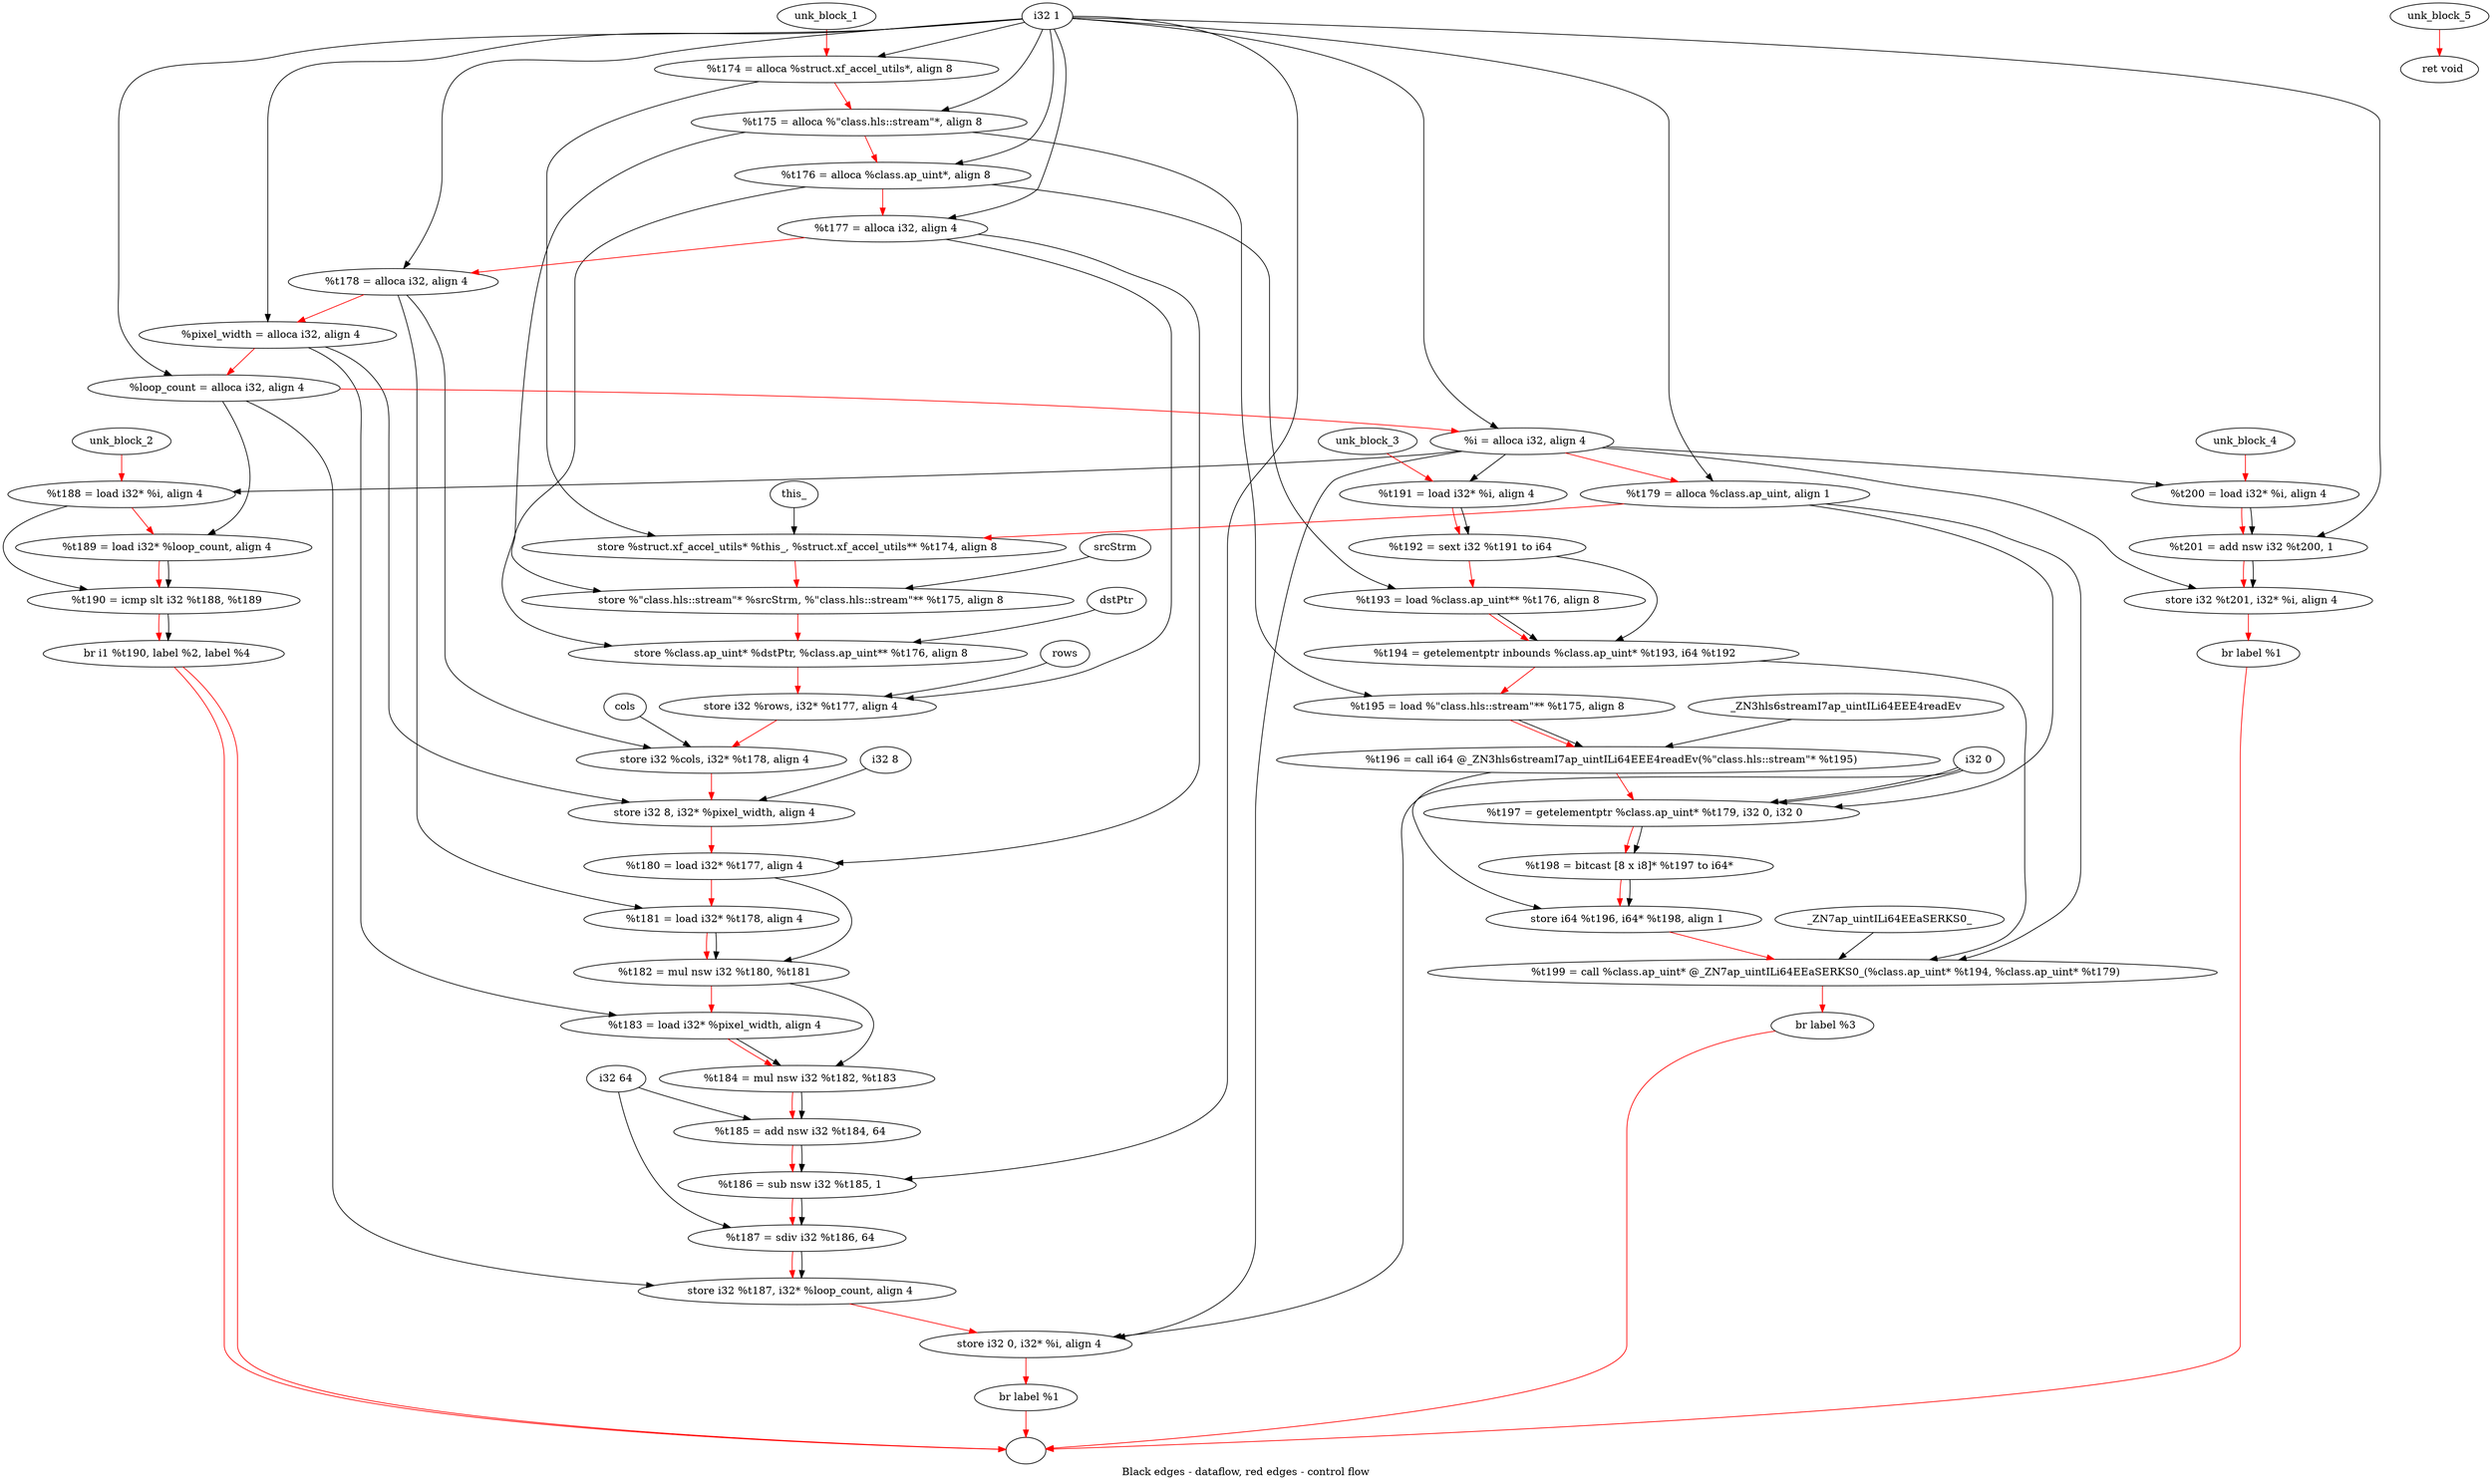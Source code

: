 digraph G {
compound=true
label="Black edges - dataflow, red edges - control flow"
"t174" [label="  %t174 = alloca %struct.xf_accel_utils*, align 8"]
"t175" [label="  %t175 = alloca %\"class.hls::stream\"*, align 8"]
"t176" [label="  %t176 = alloca %class.ap_uint*, align 8"]
"t177" [label="  %t177 = alloca i32, align 4"]
"t178" [label="  %t178 = alloca i32, align 4"]
"pixel_width" [label="  %pixel_width = alloca i32, align 4"]
"loop_count" [label="  %loop_count = alloca i32, align 4"]
"i" [label="  %i = alloca i32, align 4"]
"t179" [label="  %t179 = alloca %class.ap_uint, align 1"]
"_1" [label="  store %struct.xf_accel_utils* %this_, %struct.xf_accel_utils** %t174, align 8"]
"_2" [label="  store %\"class.hls::stream\"* %srcStrm, %\"class.hls::stream\"** %t175, align 8"]
"_3" [label="  store %class.ap_uint* %dstPtr, %class.ap_uint** %t176, align 8"]
"_4" [label="  store i32 %rows, i32* %t177, align 4"]
"_5" [label="  store i32 %cols, i32* %t178, align 4"]
"_6" [label="  store i32 8, i32* %pixel_width, align 4"]
"t180" [label="  %t180 = load i32* %t177, align 4"]
"t181" [label="  %t181 = load i32* %t178, align 4"]
"t182" [label="  %t182 = mul nsw i32 %t180, %t181"]
"t183" [label="  %t183 = load i32* %pixel_width, align 4"]
"t184" [label="  %t184 = mul nsw i32 %t182, %t183"]
"t185" [label="  %t185 = add nsw i32 %t184, 64"]
"t186" [label="  %t186 = sub nsw i32 %t185, 1"]
"t187" [label="  %t187 = sdiv i32 %t186, 64"]
"_7" [label="  store i32 %t187, i32* %loop_count, align 4"]
"_8" [label="  store i32 0, i32* %i, align 4"]
"_9" [label="  br label %1"]
"unk_block_1" -> "t174"[color=red]
"i32 1" -> "t174"
"t174" -> "t175"[color=red weight=2]
"i32 1" -> "t175"
"t175" -> "t176"[color=red weight=2]
"i32 1" -> "t176"
"t176" -> "t177"[color=red weight=2]
"i32 1" -> "t177"
"t177" -> "t178"[color=red weight=2]
"i32 1" -> "t178"
"t178" -> "pixel_width"[color=red weight=2]
"i32 1" -> "pixel_width"
"pixel_width" -> "loop_count"[color=red weight=2]
"i32 1" -> "loop_count"
"loop_count" -> "i"[color=red weight=2]
"i32 1" -> "i"
"i" -> "t179"[color=red weight=2]
"i32 1" -> "t179"
"t179" -> "_1"[color=red weight=2]
"this_" -> "_1"
"t174" -> "_1"
"_1" -> "_2"[color=red weight=2]
"srcStrm" -> "_2"
"t175" -> "_2"
"_2" -> "_3"[color=red weight=2]
"dstPtr" -> "_3"
"t176" -> "_3"
"_3" -> "_4"[color=red weight=2]
"rows" -> "_4"
"t177" -> "_4"
"_4" -> "_5"[color=red weight=2]
"cols" -> "_5"
"t178" -> "_5"
"_5" -> "_6"[color=red weight=2]
"i32 8" -> "_6"
"pixel_width" -> "_6"
"_6" -> "t180"[color=red weight=2]
"t177" -> "t180"
"t180" -> "t181"[color=red weight=2]
"t178" -> "t181"
"t181" -> "t182"[color=red weight=2]
"t180" -> "t182"
"t181" -> "t182"
"t182" -> "t183"[color=red weight=2]
"pixel_width" -> "t183"
"t183" -> "t184"[color=red weight=2]
"t182" -> "t184"
"t183" -> "t184"
"t184" -> "t185"[color=red weight=2]
"t184" -> "t185"
"i32 64" -> "t185"
"t185" -> "t186"[color=red weight=2]
"t185" -> "t186"
"i32 1" -> "t186"
"t186" -> "t187"[color=red weight=2]
"t186" -> "t187"
"i32 64" -> "t187"
"t187" -> "_7"[color=red weight=2]
"t187" -> "_7"
"loop_count" -> "_7"
"_7" -> "_8"[color=red weight=2]
"i32 0" -> "_8"
"i" -> "_8"
"_8" -> "_9"[color=red weight=2]
"_9" -> ""[color=red]

"t188" [label="  %t188 = load i32* %i, align 4"]
"t189" [label="  %t189 = load i32* %loop_count, align 4"]
"t190" [label="  %t190 = icmp slt i32 %t188, %t189"]
"_10" [label="  br i1 %t190, label %2, label %4"]
"unk_block_2" -> "t188"[color=red]
"i" -> "t188"
"t188" -> "t189"[color=red weight=2]
"loop_count" -> "t189"
"t189" -> "t190"[color=red weight=2]
"t188" -> "t190"
"t189" -> "t190"
"t190" -> "_10"[color=red weight=2]
"t190" -> "_10"
"_10" -> ""[color=red]
"_10" -> ""[color=red]

"t191" [label="  %t191 = load i32* %i, align 4"]
"t192" [label="  %t192 = sext i32 %t191 to i64"]
"t193" [label="  %t193 = load %class.ap_uint** %t176, align 8"]
"t194" [label="  %t194 = getelementptr inbounds %class.ap_uint* %t193, i64 %t192"]
"t195" [label="  %t195 = load %\"class.hls::stream\"** %t175, align 8"]
"t196" [label="  %t196 = call i64 @_ZN3hls6streamI7ap_uintILi64EEE4readEv(%\"class.hls::stream\"* %t195)"]
"t197" [label="  %t197 = getelementptr %class.ap_uint* %t179, i32 0, i32 0"]
"t198" [label="  %t198 = bitcast [8 x i8]* %t197 to i64*"]
"_11" [label="  store i64 %t196, i64* %t198, align 1"]
"t199" [label="  %t199 = call %class.ap_uint* @_ZN7ap_uintILi64EEaSERKS0_(%class.ap_uint* %t194, %class.ap_uint* %t179)"]
"_12" [label="  br label %3"]
"unk_block_3" -> "t191"[color=red]
"i" -> "t191"
"t191" -> "t192"[color=red weight=2]
"t191" -> "t192"
"t192" -> "t193"[color=red weight=2]
"t176" -> "t193"
"t193" -> "t194"[color=red weight=2]
"t193" -> "t194"
"t192" -> "t194"
"t194" -> "t195"[color=red weight=2]
"t175" -> "t195"
"t195" -> "t196"[color=red weight=2]
"t195" -> "t196"
"_ZN3hls6streamI7ap_uintILi64EEE4readEv" -> "t196"
"t196" -> "t197"[color=red weight=2]
"t179" -> "t197"
"i32 0" -> "t197"
"i32 0" -> "t197"
"t197" -> "t198"[color=red weight=2]
"t197" -> "t198"
"t198" -> "_11"[color=red weight=2]
"t196" -> "_11"
"t198" -> "_11"
"_11" -> "t199"[color=red weight=2]
"t194" -> "t199"
"t179" -> "t199"
"_ZN7ap_uintILi64EEaSERKS0_" -> "t199"
"t199" -> "_12"[color=red weight=2]
"_12" -> ""[color=red]

"t200" [label="  %t200 = load i32* %i, align 4"]
"t201" [label="  %t201 = add nsw i32 %t200, 1"]
"_13" [label="  store i32 %t201, i32* %i, align 4"]
"_14" [label="  br label %1"]
"unk_block_4" -> "t200"[color=red]
"i" -> "t200"
"t200" -> "t201"[color=red weight=2]
"t200" -> "t201"
"i32 1" -> "t201"
"t201" -> "_13"[color=red weight=2]
"t201" -> "_13"
"i" -> "_13"
"_13" -> "_14"[color=red weight=2]
"_14" -> ""[color=red]

"_15" [label="  ret void"]
"unk_block_5" -> "_15"[color=red]

}
